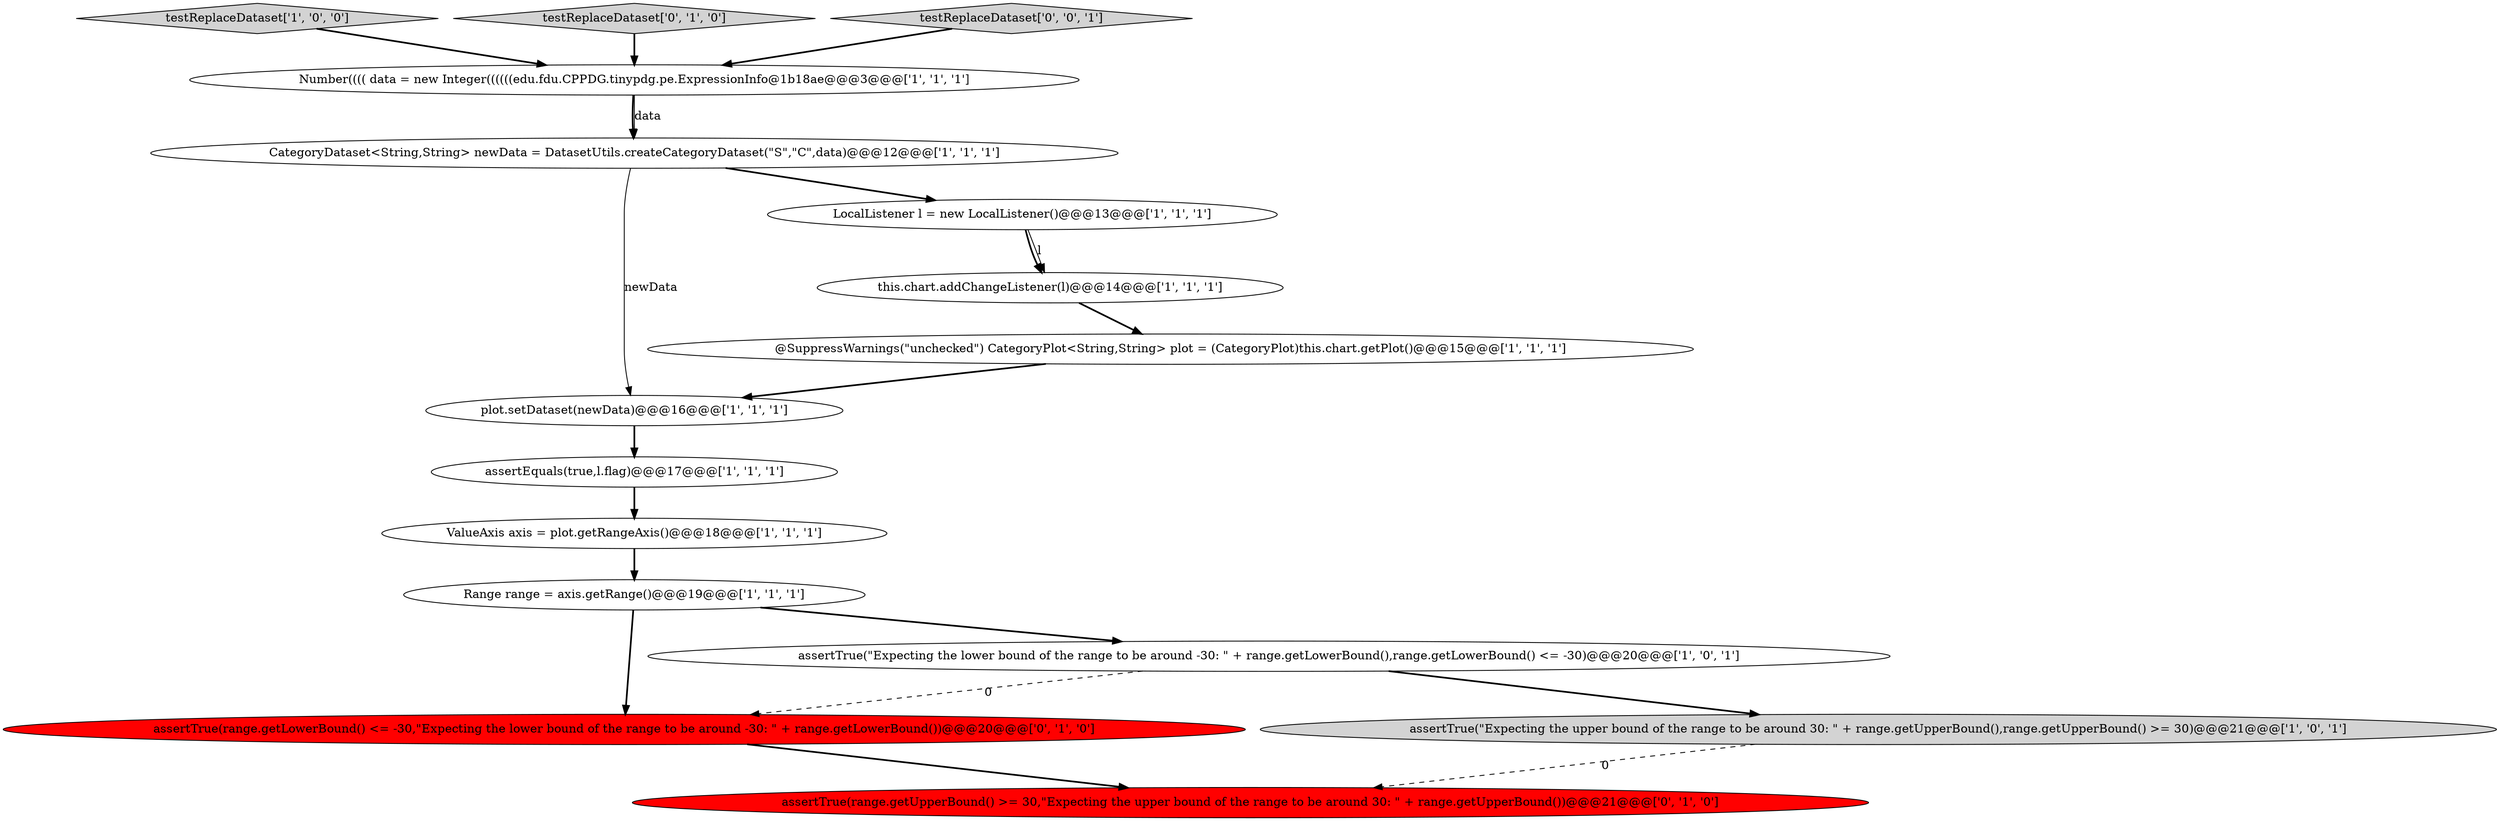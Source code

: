 digraph {
9 [style = filled, label = "Number(((( data = new Integer((((((edu.fdu.CPPDG.tinypdg.pe.ExpressionInfo@1b18ae@@@3@@@['1', '1', '1']", fillcolor = white, shape = ellipse image = "AAA0AAABBB1BBB"];
4 [style = filled, label = "assertEquals(true,l.flag)@@@17@@@['1', '1', '1']", fillcolor = white, shape = ellipse image = "AAA0AAABBB1BBB"];
12 [style = filled, label = "assertTrue(range.getUpperBound() >= 30,\"Expecting the upper bound of the range to be around 30: \" + range.getUpperBound())@@@21@@@['0', '1', '0']", fillcolor = red, shape = ellipse image = "AAA1AAABBB2BBB"];
7 [style = filled, label = "assertTrue(\"Expecting the upper bound of the range to be around 30: \" + range.getUpperBound(),range.getUpperBound() >= 30)@@@21@@@['1', '0', '1']", fillcolor = lightgray, shape = ellipse image = "AAA0AAABBB1BBB"];
0 [style = filled, label = "ValueAxis axis = plot.getRangeAxis()@@@18@@@['1', '1', '1']", fillcolor = white, shape = ellipse image = "AAA0AAABBB1BBB"];
1 [style = filled, label = "this.chart.addChangeListener(l)@@@14@@@['1', '1', '1']", fillcolor = white, shape = ellipse image = "AAA0AAABBB1BBB"];
3 [style = filled, label = "plot.setDataset(newData)@@@16@@@['1', '1', '1']", fillcolor = white, shape = ellipse image = "AAA0AAABBB1BBB"];
14 [style = filled, label = "assertTrue(range.getLowerBound() <= -30,\"Expecting the lower bound of the range to be around -30: \" + range.getLowerBound())@@@20@@@['0', '1', '0']", fillcolor = red, shape = ellipse image = "AAA1AAABBB2BBB"];
8 [style = filled, label = "@SuppressWarnings(\"unchecked\") CategoryPlot<String,String> plot = (CategoryPlot)this.chart.getPlot()@@@15@@@['1', '1', '1']", fillcolor = white, shape = ellipse image = "AAA0AAABBB1BBB"];
2 [style = filled, label = "LocalListener l = new LocalListener()@@@13@@@['1', '1', '1']", fillcolor = white, shape = ellipse image = "AAA0AAABBB1BBB"];
5 [style = filled, label = "Range range = axis.getRange()@@@19@@@['1', '1', '1']", fillcolor = white, shape = ellipse image = "AAA0AAABBB1BBB"];
10 [style = filled, label = "CategoryDataset<String,String> newData = DatasetUtils.createCategoryDataset(\"S\",\"C\",data)@@@12@@@['1', '1', '1']", fillcolor = white, shape = ellipse image = "AAA0AAABBB1BBB"];
6 [style = filled, label = "testReplaceDataset['1', '0', '0']", fillcolor = lightgray, shape = diamond image = "AAA0AAABBB1BBB"];
13 [style = filled, label = "testReplaceDataset['0', '1', '0']", fillcolor = lightgray, shape = diamond image = "AAA0AAABBB2BBB"];
11 [style = filled, label = "assertTrue(\"Expecting the lower bound of the range to be around -30: \" + range.getLowerBound(),range.getLowerBound() <= -30)@@@20@@@['1', '0', '1']", fillcolor = white, shape = ellipse image = "AAA0AAABBB1BBB"];
15 [style = filled, label = "testReplaceDataset['0', '0', '1']", fillcolor = lightgray, shape = diamond image = "AAA0AAABBB3BBB"];
7->12 [style = dashed, label="0"];
10->2 [style = bold, label=""];
5->11 [style = bold, label=""];
14->12 [style = bold, label=""];
13->9 [style = bold, label=""];
1->8 [style = bold, label=""];
9->10 [style = bold, label=""];
6->9 [style = bold, label=""];
5->14 [style = bold, label=""];
9->10 [style = solid, label="data"];
10->3 [style = solid, label="newData"];
3->4 [style = bold, label=""];
15->9 [style = bold, label=""];
2->1 [style = bold, label=""];
11->14 [style = dashed, label="0"];
11->7 [style = bold, label=""];
2->1 [style = solid, label="l"];
4->0 [style = bold, label=""];
0->5 [style = bold, label=""];
8->3 [style = bold, label=""];
}
